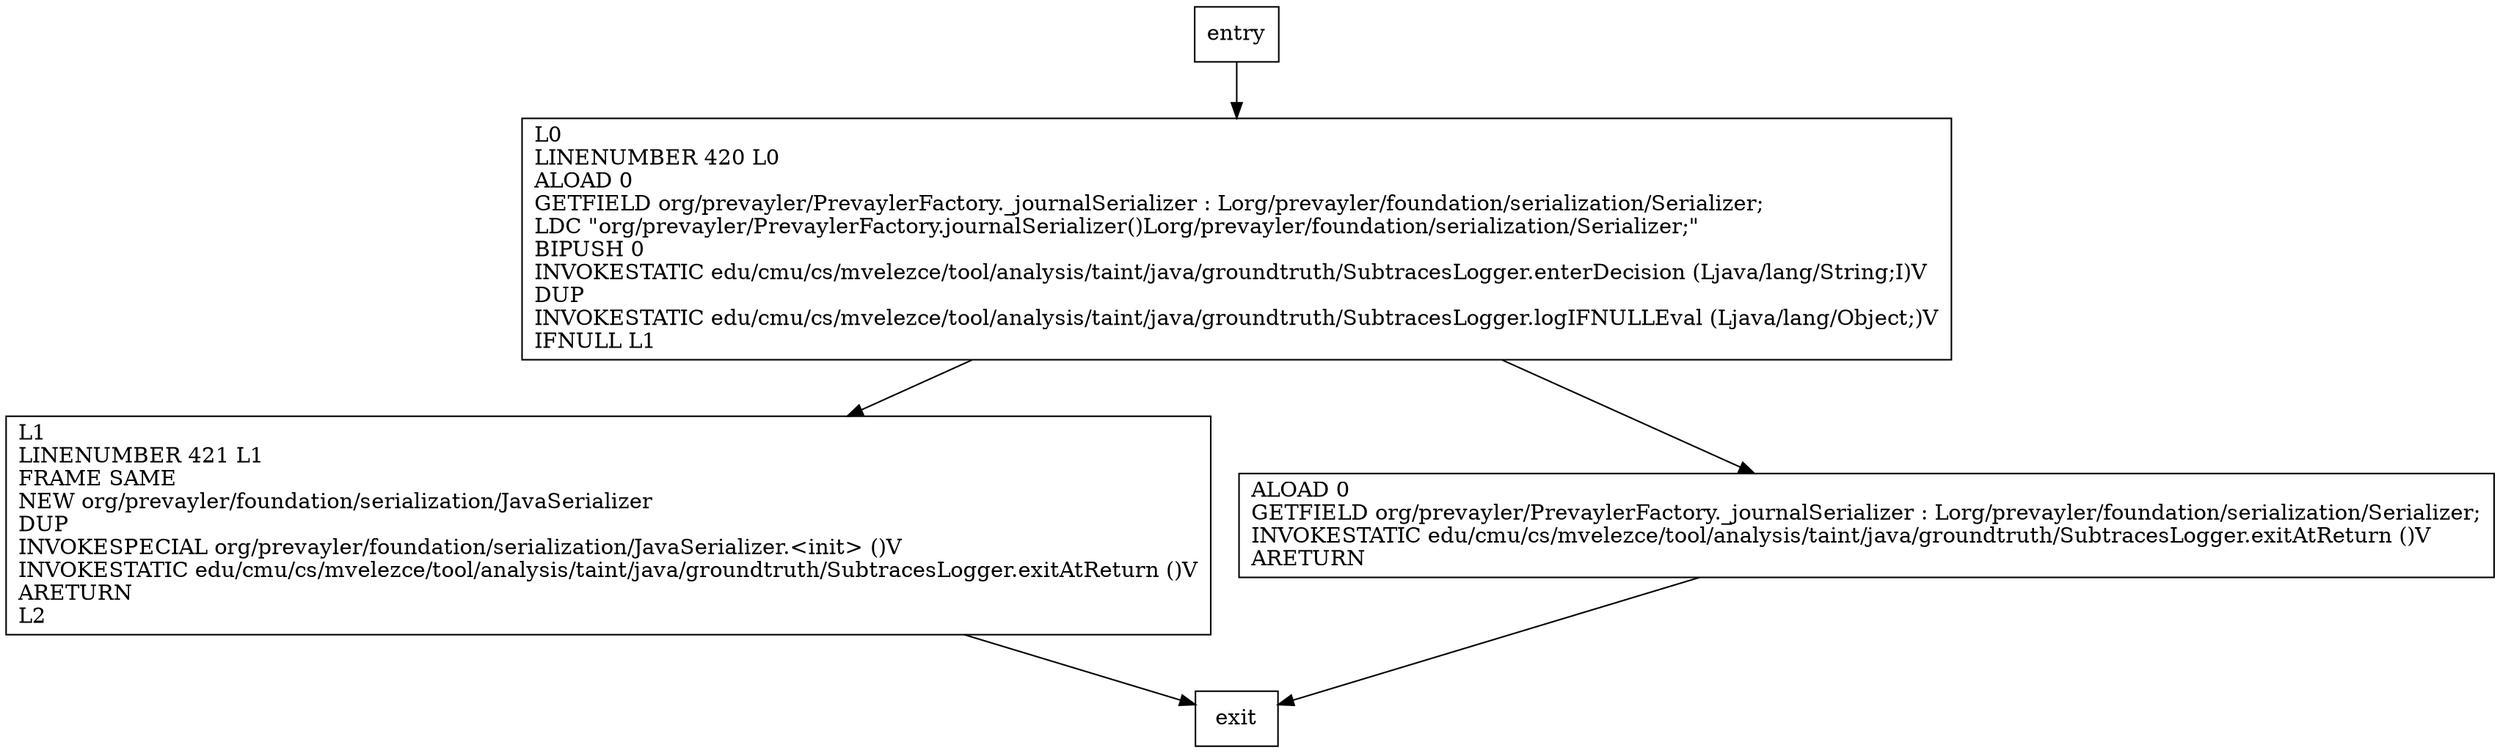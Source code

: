 digraph journalSerializer {
node [shape=record];
1309147872 [label="L1\lLINENUMBER 421 L1\lFRAME SAME\lNEW org/prevayler/foundation/serialization/JavaSerializer\lDUP\lINVOKESPECIAL org/prevayler/foundation/serialization/JavaSerializer.\<init\> ()V\lINVOKESTATIC edu/cmu/cs/mvelezce/tool/analysis/taint/java/groundtruth/SubtracesLogger.exitAtReturn ()V\lARETURN\lL2\l"];
1243144433 [label="ALOAD 0\lGETFIELD org/prevayler/PrevaylerFactory._journalSerializer : Lorg/prevayler/foundation/serialization/Serializer;\lINVOKESTATIC edu/cmu/cs/mvelezce/tool/analysis/taint/java/groundtruth/SubtracesLogger.exitAtReturn ()V\lARETURN\l"];
1519998011 [label="L0\lLINENUMBER 420 L0\lALOAD 0\lGETFIELD org/prevayler/PrevaylerFactory._journalSerializer : Lorg/prevayler/foundation/serialization/Serializer;\lLDC \"org/prevayler/PrevaylerFactory.journalSerializer()Lorg/prevayler/foundation/serialization/Serializer;\"\lBIPUSH 0\lINVOKESTATIC edu/cmu/cs/mvelezce/tool/analysis/taint/java/groundtruth/SubtracesLogger.enterDecision (Ljava/lang/String;I)V\lDUP\lINVOKESTATIC edu/cmu/cs/mvelezce/tool/analysis/taint/java/groundtruth/SubtracesLogger.logIFNULLEval (Ljava/lang/Object;)V\lIFNULL L1\l"];
entry;
exit;
entry -> 1519998011;
1309147872 -> exit;
1243144433 -> exit;
1519998011 -> 1309147872;
1519998011 -> 1243144433;
}
